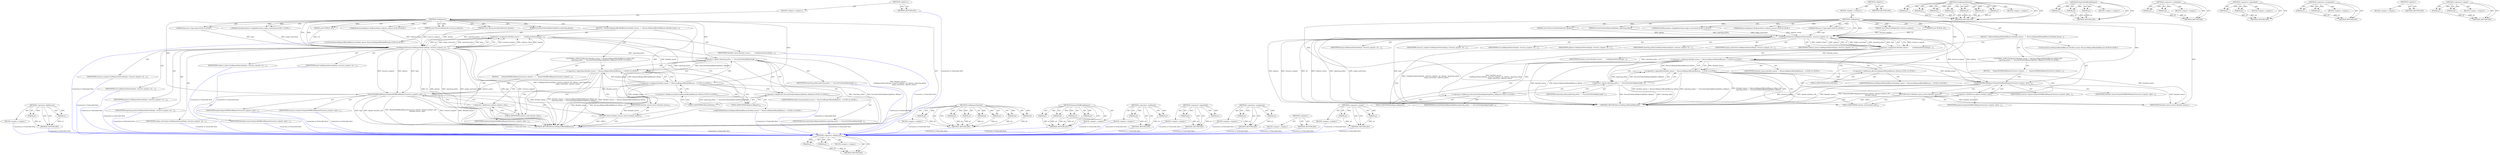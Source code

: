 digraph "&lt;operator&gt;.equals" {
vulnerable_105 [label=<(METHOD,&lt;operator&gt;.fieldAccess)>];
vulnerable_106 [label=<(PARAM,p1)>];
vulnerable_107 [label=<(PARAM,p2)>];
vulnerable_108 [label=<(BLOCK,&lt;empty&gt;,&lt;empty&gt;)>];
vulnerable_109 [label=<(METHOD_RETURN,ANY)>];
vulnerable_6 [label=<(METHOD,&lt;global&gt;)<SUB>1</SUB>>];
vulnerable_7 [label=<(BLOCK,&lt;empty&gt;,&lt;empty&gt;)<SUB>1</SUB>>];
vulnerable_8 [label=<(METHOD,CanRequest)<SUB>1</SUB>>];
vulnerable_9 [label="<(PARAM,Resource::Type type)<SUB>2</SUB>>"];
vulnerable_10 [label=<(PARAM,const ResourceRequest&amp; resource_request)<SUB>3</SUB>>];
vulnerable_11 [label=<(PARAM,const KURL&amp; url)<SUB>4</SUB>>];
vulnerable_12 [label=<(PARAM,const ResourceLoaderOptions&amp; options)<SUB>5</SUB>>];
vulnerable_13 [label=<(PARAM,SecurityViolationReportingPolicy reporting_policy)<SUB>6</SUB>>];
vulnerable_14 [label="<(PARAM,FetchParameters::OriginRestriction origin_restriction)<SUB>7</SUB>>"];
vulnerable_15 [label="<(PARAM,ResourceRequest::RedirectStatus redirect_status)<SUB>8</SUB>>"];
vulnerable_16 [label=<(BLOCK,{
  ResourceRequestBlockedReason blocked_reason...,{
  ResourceRequestBlockedReason blocked_reason...)<SUB>8</SUB>>];
vulnerable_17 [label="<(LOCAL,ResourceRequestBlockedReason blocked_reason: ResourceRequestBlockedReason)<SUB>9</SUB>>"];
vulnerable_18 [label=<(&lt;operator&gt;.assignment,blocked_reason =
      CanRequestInternal(type,...)<SUB>9</SUB>>];
vulnerable_19 [label=<(IDENTIFIER,blocked_reason,blocked_reason =
      CanRequestInternal(type,...)<SUB>9</SUB>>];
vulnerable_20 [label=<(CanRequestInternal,CanRequestInternal(type, resource_request, url,...)<SUB>10</SUB>>];
vulnerable_21 [label=<(IDENTIFIER,type,CanRequestInternal(type, resource_request, url,...)<SUB>10</SUB>>];
vulnerable_22 [label=<(IDENTIFIER,resource_request,CanRequestInternal(type, resource_request, url,...)<SUB>10</SUB>>];
vulnerable_23 [label=<(IDENTIFIER,url,CanRequestInternal(type, resource_request, url,...)<SUB>10</SUB>>];
vulnerable_24 [label=<(IDENTIFIER,options,CanRequestInternal(type, resource_request, url,...)<SUB>10</SUB>>];
vulnerable_25 [label=<(IDENTIFIER,reporting_policy,CanRequestInternal(type, resource_request, url,...)<SUB>10</SUB>>];
vulnerable_26 [label=<(IDENTIFIER,origin_restriction,CanRequestInternal(type, resource_request, url,...)<SUB>11</SUB>>];
vulnerable_27 [label=<(IDENTIFIER,redirect_status,CanRequestInternal(type, resource_request, url,...)<SUB>11</SUB>>];
vulnerable_28 [label="<(CONTROL_STRUCTURE,IF,if (blocked_reason != ResourceRequestBlockedReason::kNone &amp;&amp;
       reporting_policy == SecurityViolationReportingPolicy::kReport))<SUB>12</SUB>>"];
vulnerable_29 [label="<(&lt;operator&gt;.logicalAnd,blocked_reason != ResourceRequestBlockedReason:...)<SUB>12</SUB>>"];
vulnerable_30 [label="<(&lt;operator&gt;.notEquals,blocked_reason != ResourceRequestBlockedReason:...)<SUB>12</SUB>>"];
vulnerable_31 [label="<(IDENTIFIER,blocked_reason,blocked_reason != ResourceRequestBlockedReason:...)<SUB>12</SUB>>"];
vulnerable_32 [label="<(&lt;operator&gt;.fieldAccess,ResourceRequestBlockedReason::kNone)<SUB>12</SUB>>"];
vulnerable_33 [label="<(IDENTIFIER,ResourceRequestBlockedReason,blocked_reason != ResourceRequestBlockedReason:...)<SUB>12</SUB>>"];
vulnerable_34 [label=<(FIELD_IDENTIFIER,kNone,kNone)<SUB>12</SUB>>];
vulnerable_35 [label=<(&lt;operator&gt;.equals,reporting_policy == SecurityViolationReportingP...)<SUB>13</SUB>>];
vulnerable_36 [label=<(IDENTIFIER,reporting_policy,reporting_policy == SecurityViolationReportingP...)<SUB>13</SUB>>];
vulnerable_37 [label="<(&lt;operator&gt;.fieldAccess,SecurityViolationReportingPolicy::kReport)<SUB>13</SUB>>"];
vulnerable_38 [label=<(IDENTIFIER,SecurityViolationReportingPolicy,reporting_policy == SecurityViolationReportingP...)<SUB>13</SUB>>];
vulnerable_39 [label=<(FIELD_IDENTIFIER,kReport,kReport)<SUB>13</SUB>>];
vulnerable_40 [label=<(BLOCK,{
     DispatchDidBlockRequest(resource_request...,{
     DispatchDidBlockRequest(resource_request...)<SUB>13</SUB>>];
vulnerable_41 [label=<(DispatchDidBlockRequest,DispatchDidBlockRequest(resource_request, optio...)<SUB>14</SUB>>];
vulnerable_42 [label=<(IDENTIFIER,resource_request,DispatchDidBlockRequest(resource_request, optio...)<SUB>14</SUB>>];
vulnerable_43 [label=<(&lt;operator&gt;.fieldAccess,options.initiator_info)<SUB>14</SUB>>];
vulnerable_44 [label=<(IDENTIFIER,options,DispatchDidBlockRequest(resource_request, optio...)<SUB>14</SUB>>];
vulnerable_45 [label=<(FIELD_IDENTIFIER,initiator_info,initiator_info)<SUB>14</SUB>>];
vulnerable_46 [label=<(IDENTIFIER,blocked_reason,DispatchDidBlockRequest(resource_request, optio...)<SUB>15</SUB>>];
vulnerable_47 [label=<(RETURN,return blocked_reason;,return blocked_reason;)<SUB>17</SUB>>];
vulnerable_48 [label=<(IDENTIFIER,blocked_reason,return blocked_reason;)<SUB>17</SUB>>];
vulnerable_49 [label=<(METHOD_RETURN,ResourceRequestBlockedReason)<SUB>1</SUB>>];
vulnerable_51 [label=<(METHOD_RETURN,ANY)<SUB>1</SUB>>];
vulnerable_85 [label=<(METHOD,CanRequestInternal)>];
vulnerable_86 [label=<(PARAM,p1)>];
vulnerable_87 [label=<(PARAM,p2)>];
vulnerable_88 [label=<(PARAM,p3)>];
vulnerable_89 [label=<(PARAM,p4)>];
vulnerable_90 [label=<(PARAM,p5)>];
vulnerable_91 [label=<(PARAM,p6)>];
vulnerable_92 [label=<(PARAM,p7)>];
vulnerable_93 [label=<(BLOCK,&lt;empty&gt;,&lt;empty&gt;)>];
vulnerable_94 [label=<(METHOD_RETURN,ANY)>];
vulnerable_115 [label=<(METHOD,DispatchDidBlockRequest)>];
vulnerable_116 [label=<(PARAM,p1)>];
vulnerable_117 [label=<(PARAM,p2)>];
vulnerable_118 [label=<(PARAM,p3)>];
vulnerable_119 [label=<(BLOCK,&lt;empty&gt;,&lt;empty&gt;)>];
vulnerable_120 [label=<(METHOD_RETURN,ANY)>];
vulnerable_100 [label=<(METHOD,&lt;operator&gt;.notEquals)>];
vulnerable_101 [label=<(PARAM,p1)>];
vulnerable_102 [label=<(PARAM,p2)>];
vulnerable_103 [label=<(BLOCK,&lt;empty&gt;,&lt;empty&gt;)>];
vulnerable_104 [label=<(METHOD_RETURN,ANY)>];
vulnerable_95 [label=<(METHOD,&lt;operator&gt;.logicalAnd)>];
vulnerable_96 [label=<(PARAM,p1)>];
vulnerable_97 [label=<(PARAM,p2)>];
vulnerable_98 [label=<(BLOCK,&lt;empty&gt;,&lt;empty&gt;)>];
vulnerable_99 [label=<(METHOD_RETURN,ANY)>];
vulnerable_80 [label=<(METHOD,&lt;operator&gt;.assignment)>];
vulnerable_81 [label=<(PARAM,p1)>];
vulnerable_82 [label=<(PARAM,p2)>];
vulnerable_83 [label=<(BLOCK,&lt;empty&gt;,&lt;empty&gt;)>];
vulnerable_84 [label=<(METHOD_RETURN,ANY)>];
vulnerable_74 [label=<(METHOD,&lt;global&gt;)<SUB>1</SUB>>];
vulnerable_75 [label=<(BLOCK,&lt;empty&gt;,&lt;empty&gt;)>];
vulnerable_76 [label=<(METHOD_RETURN,ANY)>];
vulnerable_110 [label=<(METHOD,&lt;operator&gt;.equals)>];
vulnerable_111 [label=<(PARAM,p1)>];
vulnerable_112 [label=<(PARAM,p2)>];
vulnerable_113 [label=<(BLOCK,&lt;empty&gt;,&lt;empty&gt;)>];
vulnerable_114 [label=<(METHOD_RETURN,ANY)>];
fixed_106 [label=<(METHOD,&lt;operator&gt;.fieldAccess)>];
fixed_107 [label=<(PARAM,p1)>];
fixed_108 [label=<(PARAM,p2)>];
fixed_109 [label=<(BLOCK,&lt;empty&gt;,&lt;empty&gt;)>];
fixed_110 [label=<(METHOD_RETURN,ANY)>];
fixed_6 [label=<(METHOD,&lt;global&gt;)<SUB>1</SUB>>];
fixed_7 [label=<(BLOCK,&lt;empty&gt;,&lt;empty&gt;)<SUB>1</SUB>>];
fixed_8 [label=<(METHOD,CanRequest)<SUB>1</SUB>>];
fixed_9 [label="<(PARAM,Resource::Type type)<SUB>2</SUB>>"];
fixed_10 [label=<(PARAM,const ResourceRequest&amp; resource_request)<SUB>3</SUB>>];
fixed_11 [label=<(PARAM,const KURL&amp; url)<SUB>4</SUB>>];
fixed_12 [label=<(PARAM,const ResourceLoaderOptions&amp; options)<SUB>5</SUB>>];
fixed_13 [label=<(PARAM,SecurityViolationReportingPolicy reporting_policy)<SUB>6</SUB>>];
fixed_14 [label="<(PARAM,FetchParameters::OriginRestriction origin_restriction)<SUB>7</SUB>>"];
fixed_15 [label="<(PARAM,ResourceRequest::RedirectStatus redirect_status)<SUB>8</SUB>>"];
fixed_16 [label=<(BLOCK,{
  ResourceRequestBlockedReason blocked_reason...,{
  ResourceRequestBlockedReason blocked_reason...)<SUB>8</SUB>>];
fixed_17 [label="<(LOCAL,ResourceRequestBlockedReason blocked_reason: ResourceRequestBlockedReason)<SUB>9</SUB>>"];
fixed_18 [label=<(&lt;operator&gt;.assignment,blocked_reason =
      CanRequestInternal(type,...)<SUB>9</SUB>>];
fixed_19 [label=<(IDENTIFIER,blocked_reason,blocked_reason =
      CanRequestInternal(type,...)<SUB>9</SUB>>];
fixed_20 [label=<(CanRequestInternal,CanRequestInternal(type, resource_request, url,...)<SUB>10</SUB>>];
fixed_21 [label=<(IDENTIFIER,type,CanRequestInternal(type, resource_request, url,...)<SUB>10</SUB>>];
fixed_22 [label=<(IDENTIFIER,resource_request,CanRequestInternal(type, resource_request, url,...)<SUB>10</SUB>>];
fixed_23 [label=<(IDENTIFIER,url,CanRequestInternal(type, resource_request, url,...)<SUB>10</SUB>>];
fixed_24 [label=<(IDENTIFIER,options,CanRequestInternal(type, resource_request, url,...)<SUB>10</SUB>>];
fixed_25 [label=<(IDENTIFIER,reporting_policy,CanRequestInternal(type, resource_request, url,...)<SUB>10</SUB>>];
fixed_26 [label=<(IDENTIFIER,origin_restriction,CanRequestInternal(type, resource_request, url,...)<SUB>11</SUB>>];
fixed_27 [label=<(IDENTIFIER,redirect_status,CanRequestInternal(type, resource_request, url,...)<SUB>11</SUB>>];
fixed_28 [label="<(CONTROL_STRUCTURE,IF,if (blocked_reason != ResourceRequestBlockedReason::kNone &amp;&amp;
       reporting_policy == SecurityViolationReportingPolicy::kReport))<SUB>12</SUB>>"];
fixed_29 [label="<(&lt;operator&gt;.logicalAnd,blocked_reason != ResourceRequestBlockedReason:...)<SUB>12</SUB>>"];
fixed_30 [label="<(&lt;operator&gt;.notEquals,blocked_reason != ResourceRequestBlockedReason:...)<SUB>12</SUB>>"];
fixed_31 [label="<(IDENTIFIER,blocked_reason,blocked_reason != ResourceRequestBlockedReason:...)<SUB>12</SUB>>"];
fixed_32 [label="<(&lt;operator&gt;.fieldAccess,ResourceRequestBlockedReason::kNone)<SUB>12</SUB>>"];
fixed_33 [label="<(IDENTIFIER,ResourceRequestBlockedReason,blocked_reason != ResourceRequestBlockedReason:...)<SUB>12</SUB>>"];
fixed_34 [label=<(FIELD_IDENTIFIER,kNone,kNone)<SUB>12</SUB>>];
fixed_35 [label=<(&lt;operator&gt;.equals,reporting_policy == SecurityViolationReportingP...)<SUB>13</SUB>>];
fixed_36 [label=<(IDENTIFIER,reporting_policy,reporting_policy == SecurityViolationReportingP...)<SUB>13</SUB>>];
fixed_37 [label="<(&lt;operator&gt;.fieldAccess,SecurityViolationReportingPolicy::kReport)<SUB>13</SUB>>"];
fixed_38 [label=<(IDENTIFIER,SecurityViolationReportingPolicy,reporting_policy == SecurityViolationReportingP...)<SUB>13</SUB>>];
fixed_39 [label=<(FIELD_IDENTIFIER,kReport,kReport)<SUB>13</SUB>>];
fixed_40 [label=<(BLOCK,{
     DispatchDidBlockRequest(resource_request...,{
     DispatchDidBlockRequest(resource_request...)<SUB>13</SUB>>];
fixed_41 [label=<(DispatchDidBlockRequest,DispatchDidBlockRequest(resource_request, optio...)<SUB>14</SUB>>];
fixed_42 [label=<(IDENTIFIER,resource_request,DispatchDidBlockRequest(resource_request, optio...)<SUB>14</SUB>>];
fixed_43 [label=<(&lt;operator&gt;.fieldAccess,options.initiator_info)<SUB>14</SUB>>];
fixed_44 [label=<(IDENTIFIER,options,DispatchDidBlockRequest(resource_request, optio...)<SUB>14</SUB>>];
fixed_45 [label=<(FIELD_IDENTIFIER,initiator_info,initiator_info)<SUB>14</SUB>>];
fixed_46 [label=<(IDENTIFIER,blocked_reason,DispatchDidBlockRequest(resource_request, optio...)<SUB>15</SUB>>];
fixed_47 [label=<(IDENTIFIER,type,DispatchDidBlockRequest(resource_request, optio...)<SUB>15</SUB>>];
fixed_48 [label=<(RETURN,return blocked_reason;,return blocked_reason;)<SUB>17</SUB>>];
fixed_49 [label=<(IDENTIFIER,blocked_reason,return blocked_reason;)<SUB>17</SUB>>];
fixed_50 [label=<(METHOD_RETURN,ResourceRequestBlockedReason)<SUB>1</SUB>>];
fixed_52 [label=<(METHOD_RETURN,ANY)<SUB>1</SUB>>];
fixed_86 [label=<(METHOD,CanRequestInternal)>];
fixed_87 [label=<(PARAM,p1)>];
fixed_88 [label=<(PARAM,p2)>];
fixed_89 [label=<(PARAM,p3)>];
fixed_90 [label=<(PARAM,p4)>];
fixed_91 [label=<(PARAM,p5)>];
fixed_92 [label=<(PARAM,p6)>];
fixed_93 [label=<(PARAM,p7)>];
fixed_94 [label=<(BLOCK,&lt;empty&gt;,&lt;empty&gt;)>];
fixed_95 [label=<(METHOD_RETURN,ANY)>];
fixed_116 [label=<(METHOD,DispatchDidBlockRequest)>];
fixed_117 [label=<(PARAM,p1)>];
fixed_118 [label=<(PARAM,p2)>];
fixed_119 [label=<(PARAM,p3)>];
fixed_120 [label=<(PARAM,p4)>];
fixed_121 [label=<(BLOCK,&lt;empty&gt;,&lt;empty&gt;)>];
fixed_122 [label=<(METHOD_RETURN,ANY)>];
fixed_101 [label=<(METHOD,&lt;operator&gt;.notEquals)>];
fixed_102 [label=<(PARAM,p1)>];
fixed_103 [label=<(PARAM,p2)>];
fixed_104 [label=<(BLOCK,&lt;empty&gt;,&lt;empty&gt;)>];
fixed_105 [label=<(METHOD_RETURN,ANY)>];
fixed_96 [label=<(METHOD,&lt;operator&gt;.logicalAnd)>];
fixed_97 [label=<(PARAM,p1)>];
fixed_98 [label=<(PARAM,p2)>];
fixed_99 [label=<(BLOCK,&lt;empty&gt;,&lt;empty&gt;)>];
fixed_100 [label=<(METHOD_RETURN,ANY)>];
fixed_81 [label=<(METHOD,&lt;operator&gt;.assignment)>];
fixed_82 [label=<(PARAM,p1)>];
fixed_83 [label=<(PARAM,p2)>];
fixed_84 [label=<(BLOCK,&lt;empty&gt;,&lt;empty&gt;)>];
fixed_85 [label=<(METHOD_RETURN,ANY)>];
fixed_75 [label=<(METHOD,&lt;global&gt;)<SUB>1</SUB>>];
fixed_76 [label=<(BLOCK,&lt;empty&gt;,&lt;empty&gt;)>];
fixed_77 [label=<(METHOD_RETURN,ANY)>];
fixed_111 [label=<(METHOD,&lt;operator&gt;.equals)>];
fixed_112 [label=<(PARAM,p1)>];
fixed_113 [label=<(PARAM,p2)>];
fixed_114 [label=<(BLOCK,&lt;empty&gt;,&lt;empty&gt;)>];
fixed_115 [label=<(METHOD_RETURN,ANY)>];
vulnerable_105 -> vulnerable_106  [key=0, label="AST: "];
vulnerable_105 -> vulnerable_106  [key=1, label="DDG: "];
vulnerable_105 -> vulnerable_108  [key=0, label="AST: "];
vulnerable_105 -> vulnerable_107  [key=0, label="AST: "];
vulnerable_105 -> vulnerable_107  [key=1, label="DDG: "];
vulnerable_105 -> vulnerable_109  [key=0, label="AST: "];
vulnerable_105 -> vulnerable_109  [key=1, label="CFG: "];
vulnerable_106 -> vulnerable_109  [key=0, label="DDG: p1"];
vulnerable_107 -> vulnerable_109  [key=0, label="DDG: p2"];
vulnerable_6 -> vulnerable_7  [key=0, label="AST: "];
vulnerable_6 -> vulnerable_51  [key=0, label="AST: "];
vulnerable_6 -> vulnerable_51  [key=1, label="CFG: "];
vulnerable_7 -> vulnerable_8  [key=0, label="AST: "];
vulnerable_8 -> vulnerable_9  [key=0, label="AST: "];
vulnerable_8 -> vulnerable_9  [key=1, label="DDG: "];
vulnerable_8 -> vulnerable_10  [key=0, label="AST: "];
vulnerable_8 -> vulnerable_10  [key=1, label="DDG: "];
vulnerable_8 -> vulnerable_11  [key=0, label="AST: "];
vulnerable_8 -> vulnerable_11  [key=1, label="DDG: "];
vulnerable_8 -> vulnerable_12  [key=0, label="AST: "];
vulnerable_8 -> vulnerable_12  [key=1, label="DDG: "];
vulnerable_8 -> vulnerable_13  [key=0, label="AST: "];
vulnerable_8 -> vulnerable_13  [key=1, label="DDG: "];
vulnerable_8 -> vulnerable_14  [key=0, label="AST: "];
vulnerable_8 -> vulnerable_14  [key=1, label="DDG: "];
vulnerable_8 -> vulnerable_15  [key=0, label="AST: "];
vulnerable_8 -> vulnerable_15  [key=1, label="DDG: "];
vulnerable_8 -> vulnerable_16  [key=0, label="AST: "];
vulnerable_8 -> vulnerable_49  [key=0, label="AST: "];
vulnerable_8 -> vulnerable_20  [key=0, label="CFG: "];
vulnerable_8 -> vulnerable_20  [key=1, label="DDG: "];
vulnerable_8 -> vulnerable_48  [key=0, label="DDG: "];
vulnerable_8 -> vulnerable_30  [key=0, label="DDG: "];
vulnerable_8 -> vulnerable_35  [key=0, label="DDG: "];
vulnerable_8 -> vulnerable_41  [key=0, label="DDG: "];
vulnerable_9 -> vulnerable_20  [key=0, label="DDG: type"];
vulnerable_10 -> vulnerable_20  [key=0, label="DDG: resource_request"];
vulnerable_11 -> vulnerable_20  [key=0, label="DDG: url"];
vulnerable_12 -> vulnerable_20  [key=0, label="DDG: options"];
vulnerable_13 -> vulnerable_20  [key=0, label="DDG: reporting_policy"];
vulnerable_14 -> vulnerable_20  [key=0, label="DDG: origin_restriction"];
vulnerable_15 -> vulnerable_20  [key=0, label="DDG: redirect_status"];
vulnerable_16 -> vulnerable_17  [key=0, label="AST: "];
vulnerable_16 -> vulnerable_18  [key=0, label="AST: "];
vulnerable_16 -> vulnerable_28  [key=0, label="AST: "];
vulnerable_16 -> vulnerable_47  [key=0, label="AST: "];
vulnerable_18 -> vulnerable_19  [key=0, label="AST: "];
vulnerable_18 -> vulnerable_20  [key=0, label="AST: "];
vulnerable_18 -> vulnerable_34  [key=0, label="CFG: "];
vulnerable_18 -> vulnerable_49  [key=0, label="DDG: CanRequestInternal(type, resource_request, url, options, reporting_policy,
                         origin_restriction, redirect_status)"];
vulnerable_18 -> vulnerable_49  [key=1, label="DDG: blocked_reason =
      CanRequestInternal(type, resource_request, url, options, reporting_policy,
                         origin_restriction, redirect_status)"];
vulnerable_18 -> vulnerable_30  [key=0, label="DDG: blocked_reason"];
vulnerable_20 -> vulnerable_21  [key=0, label="AST: "];
vulnerable_20 -> vulnerable_22  [key=0, label="AST: "];
vulnerable_20 -> vulnerable_23  [key=0, label="AST: "];
vulnerable_20 -> vulnerable_24  [key=0, label="AST: "];
vulnerable_20 -> vulnerable_25  [key=0, label="AST: "];
vulnerable_20 -> vulnerable_26  [key=0, label="AST: "];
vulnerable_20 -> vulnerable_27  [key=0, label="AST: "];
vulnerable_20 -> vulnerable_18  [key=0, label="CFG: "];
vulnerable_20 -> vulnerable_18  [key=1, label="DDG: resource_request"];
vulnerable_20 -> vulnerable_18  [key=2, label="DDG: redirect_status"];
vulnerable_20 -> vulnerable_18  [key=3, label="DDG: options"];
vulnerable_20 -> vulnerable_18  [key=4, label="DDG: url"];
vulnerable_20 -> vulnerable_18  [key=5, label="DDG: origin_restriction"];
vulnerable_20 -> vulnerable_18  [key=6, label="DDG: reporting_policy"];
vulnerable_20 -> vulnerable_18  [key=7, label="DDG: type"];
vulnerable_20 -> vulnerable_49  [key=0, label="DDG: type"];
vulnerable_20 -> vulnerable_49  [key=1, label="DDG: resource_request"];
vulnerable_20 -> vulnerable_49  [key=2, label="DDG: url"];
vulnerable_20 -> vulnerable_49  [key=3, label="DDG: options"];
vulnerable_20 -> vulnerable_49  [key=4, label="DDG: reporting_policy"];
vulnerable_20 -> vulnerable_49  [key=5, label="DDG: origin_restriction"];
vulnerable_20 -> vulnerable_49  [key=6, label="DDG: redirect_status"];
vulnerable_20 -> vulnerable_35  [key=0, label="DDG: reporting_policy"];
vulnerable_20 -> vulnerable_41  [key=0, label="DDG: resource_request"];
vulnerable_20 -> vulnerable_41  [key=1, label="DDG: options"];
vulnerable_28 -> vulnerable_29  [key=0, label="AST: "];
vulnerable_28 -> vulnerable_40  [key=0, label="AST: "];
vulnerable_29 -> vulnerable_30  [key=0, label="AST: "];
vulnerable_29 -> vulnerable_35  [key=0, label="AST: "];
vulnerable_29 -> vulnerable_45  [key=0, label="CFG: "];
vulnerable_29 -> vulnerable_45  [key=1, label="CDG: "];
vulnerable_29 -> vulnerable_47  [key=0, label="CFG: "];
vulnerable_29 -> vulnerable_49  [key=0, label="DDG: blocked_reason != ResourceRequestBlockedReason::kNone"];
vulnerable_29 -> vulnerable_49  [key=1, label="DDG: reporting_policy == SecurityViolationReportingPolicy::kReport"];
vulnerable_29 -> vulnerable_49  [key=2, label="DDG: blocked_reason != ResourceRequestBlockedReason::kNone &amp;&amp;
       reporting_policy == SecurityViolationReportingPolicy::kReport"];
vulnerable_29 -> vulnerable_41  [key=0, label="CDG: "];
vulnerable_29 -> vulnerable_43  [key=0, label="CDG: "];
vulnerable_30 -> vulnerable_31  [key=0, label="AST: "];
vulnerable_30 -> vulnerable_32  [key=0, label="AST: "];
vulnerable_30 -> vulnerable_29  [key=0, label="CFG: "];
vulnerable_30 -> vulnerable_29  [key=1, label="DDG: blocked_reason"];
vulnerable_30 -> vulnerable_29  [key=2, label="DDG: ResourceRequestBlockedReason::kNone"];
vulnerable_30 -> vulnerable_39  [key=0, label="CFG: "];
vulnerable_30 -> vulnerable_39  [key=1, label="CDG: "];
vulnerable_30 -> vulnerable_49  [key=0, label="DDG: blocked_reason"];
vulnerable_30 -> vulnerable_49  [key=1, label="DDG: ResourceRequestBlockedReason::kNone"];
vulnerable_30 -> vulnerable_48  [key=0, label="DDG: blocked_reason"];
vulnerable_30 -> vulnerable_41  [key=0, label="DDG: blocked_reason"];
vulnerable_30 -> vulnerable_35  [key=0, label="CDG: "];
vulnerable_30 -> vulnerable_37  [key=0, label="CDG: "];
vulnerable_32 -> vulnerable_33  [key=0, label="AST: "];
vulnerable_32 -> vulnerable_34  [key=0, label="AST: "];
vulnerable_32 -> vulnerable_30  [key=0, label="CFG: "];
vulnerable_34 -> vulnerable_32  [key=0, label="CFG: "];
vulnerable_35 -> vulnerable_36  [key=0, label="AST: "];
vulnerable_35 -> vulnerable_37  [key=0, label="AST: "];
vulnerable_35 -> vulnerable_29  [key=0, label="CFG: "];
vulnerable_35 -> vulnerable_29  [key=1, label="DDG: reporting_policy"];
vulnerable_35 -> vulnerable_29  [key=2, label="DDG: SecurityViolationReportingPolicy::kReport"];
vulnerable_35 -> vulnerable_49  [key=0, label="DDG: reporting_policy"];
vulnerable_35 -> vulnerable_49  [key=1, label="DDG: SecurityViolationReportingPolicy::kReport"];
vulnerable_37 -> vulnerable_38  [key=0, label="AST: "];
vulnerable_37 -> vulnerable_39  [key=0, label="AST: "];
vulnerable_37 -> vulnerable_35  [key=0, label="CFG: "];
vulnerable_39 -> vulnerable_37  [key=0, label="CFG: "];
vulnerable_40 -> vulnerable_41  [key=0, label="AST: "];
vulnerable_41 -> vulnerable_42  [key=0, label="AST: "];
vulnerable_41 -> vulnerable_43  [key=0, label="AST: "];
vulnerable_41 -> vulnerable_46  [key=0, label="AST: "];
vulnerable_41 -> vulnerable_47  [key=0, label="CFG: "];
vulnerable_41 -> vulnerable_49  [key=0, label="DDG: resource_request"];
vulnerable_41 -> vulnerable_49  [key=1, label="DDG: options.initiator_info"];
vulnerable_41 -> vulnerable_49  [key=2, label="DDG: blocked_reason"];
vulnerable_41 -> vulnerable_49  [key=3, label="DDG: DispatchDidBlockRequest(resource_request, options.initiator_info,
                            blocked_reason)"];
vulnerable_41 -> vulnerable_48  [key=0, label="DDG: blocked_reason"];
vulnerable_43 -> vulnerable_44  [key=0, label="AST: "];
vulnerable_43 -> vulnerable_45  [key=0, label="AST: "];
vulnerable_43 -> vulnerable_41  [key=0, label="CFG: "];
vulnerable_45 -> vulnerable_43  [key=0, label="CFG: "];
vulnerable_47 -> vulnerable_48  [key=0, label="AST: "];
vulnerable_47 -> vulnerable_49  [key=0, label="CFG: "];
vulnerable_47 -> vulnerable_49  [key=1, label="DDG: &lt;RET&gt;"];
vulnerable_48 -> vulnerable_47  [key=0, label="DDG: blocked_reason"];
vulnerable_85 -> vulnerable_86  [key=0, label="AST: "];
vulnerable_85 -> vulnerable_86  [key=1, label="DDG: "];
vulnerable_85 -> vulnerable_93  [key=0, label="AST: "];
vulnerable_85 -> vulnerable_87  [key=0, label="AST: "];
vulnerable_85 -> vulnerable_87  [key=1, label="DDG: "];
vulnerable_85 -> vulnerable_94  [key=0, label="AST: "];
vulnerable_85 -> vulnerable_94  [key=1, label="CFG: "];
vulnerable_85 -> vulnerable_88  [key=0, label="AST: "];
vulnerable_85 -> vulnerable_88  [key=1, label="DDG: "];
vulnerable_85 -> vulnerable_89  [key=0, label="AST: "];
vulnerable_85 -> vulnerable_89  [key=1, label="DDG: "];
vulnerable_85 -> vulnerable_90  [key=0, label="AST: "];
vulnerable_85 -> vulnerable_90  [key=1, label="DDG: "];
vulnerable_85 -> vulnerable_91  [key=0, label="AST: "];
vulnerable_85 -> vulnerable_91  [key=1, label="DDG: "];
vulnerable_85 -> vulnerable_92  [key=0, label="AST: "];
vulnerable_85 -> vulnerable_92  [key=1, label="DDG: "];
vulnerable_86 -> vulnerable_94  [key=0, label="DDG: p1"];
vulnerable_87 -> vulnerable_94  [key=0, label="DDG: p2"];
vulnerable_88 -> vulnerable_94  [key=0, label="DDG: p3"];
vulnerable_89 -> vulnerable_94  [key=0, label="DDG: p4"];
vulnerable_90 -> vulnerable_94  [key=0, label="DDG: p5"];
vulnerable_91 -> vulnerable_94  [key=0, label="DDG: p6"];
vulnerable_92 -> vulnerable_94  [key=0, label="DDG: p7"];
vulnerable_115 -> vulnerable_116  [key=0, label="AST: "];
vulnerable_115 -> vulnerable_116  [key=1, label="DDG: "];
vulnerable_115 -> vulnerable_119  [key=0, label="AST: "];
vulnerable_115 -> vulnerable_117  [key=0, label="AST: "];
vulnerable_115 -> vulnerable_117  [key=1, label="DDG: "];
vulnerable_115 -> vulnerable_120  [key=0, label="AST: "];
vulnerable_115 -> vulnerable_120  [key=1, label="CFG: "];
vulnerable_115 -> vulnerable_118  [key=0, label="AST: "];
vulnerable_115 -> vulnerable_118  [key=1, label="DDG: "];
vulnerable_116 -> vulnerable_120  [key=0, label="DDG: p1"];
vulnerable_117 -> vulnerable_120  [key=0, label="DDG: p2"];
vulnerable_118 -> vulnerable_120  [key=0, label="DDG: p3"];
vulnerable_100 -> vulnerable_101  [key=0, label="AST: "];
vulnerable_100 -> vulnerable_101  [key=1, label="DDG: "];
vulnerable_100 -> vulnerable_103  [key=0, label="AST: "];
vulnerable_100 -> vulnerable_102  [key=0, label="AST: "];
vulnerable_100 -> vulnerable_102  [key=1, label="DDG: "];
vulnerable_100 -> vulnerable_104  [key=0, label="AST: "];
vulnerable_100 -> vulnerable_104  [key=1, label="CFG: "];
vulnerable_101 -> vulnerable_104  [key=0, label="DDG: p1"];
vulnerable_102 -> vulnerable_104  [key=0, label="DDG: p2"];
vulnerable_95 -> vulnerable_96  [key=0, label="AST: "];
vulnerable_95 -> vulnerable_96  [key=1, label="DDG: "];
vulnerable_95 -> vulnerable_98  [key=0, label="AST: "];
vulnerable_95 -> vulnerable_97  [key=0, label="AST: "];
vulnerable_95 -> vulnerable_97  [key=1, label="DDG: "];
vulnerable_95 -> vulnerable_99  [key=0, label="AST: "];
vulnerable_95 -> vulnerable_99  [key=1, label="CFG: "];
vulnerable_96 -> vulnerable_99  [key=0, label="DDG: p1"];
vulnerable_97 -> vulnerable_99  [key=0, label="DDG: p2"];
vulnerable_80 -> vulnerable_81  [key=0, label="AST: "];
vulnerable_80 -> vulnerable_81  [key=1, label="DDG: "];
vulnerable_80 -> vulnerable_83  [key=0, label="AST: "];
vulnerable_80 -> vulnerable_82  [key=0, label="AST: "];
vulnerable_80 -> vulnerable_82  [key=1, label="DDG: "];
vulnerable_80 -> vulnerable_84  [key=0, label="AST: "];
vulnerable_80 -> vulnerable_84  [key=1, label="CFG: "];
vulnerable_81 -> vulnerable_84  [key=0, label="DDG: p1"];
vulnerable_82 -> vulnerable_84  [key=0, label="DDG: p2"];
vulnerable_74 -> vulnerable_75  [key=0, label="AST: "];
vulnerable_74 -> vulnerable_76  [key=0, label="AST: "];
vulnerable_74 -> vulnerable_76  [key=1, label="CFG: "];
vulnerable_110 -> vulnerable_111  [key=0, label="AST: "];
vulnerable_110 -> vulnerable_111  [key=1, label="DDG: "];
vulnerable_110 -> vulnerable_113  [key=0, label="AST: "];
vulnerable_110 -> vulnerable_112  [key=0, label="AST: "];
vulnerable_110 -> vulnerable_112  [key=1, label="DDG: "];
vulnerable_110 -> vulnerable_114  [key=0, label="AST: "];
vulnerable_110 -> vulnerable_114  [key=1, label="CFG: "];
vulnerable_111 -> vulnerable_114  [key=0, label="DDG: p1"];
vulnerable_112 -> vulnerable_114  [key=0, label="DDG: p2"];
fixed_106 -> fixed_107  [key=0, label="AST: "];
fixed_106 -> fixed_107  [key=1, label="DDG: "];
fixed_106 -> fixed_109  [key=0, label="AST: "];
fixed_106 -> fixed_108  [key=0, label="AST: "];
fixed_106 -> fixed_108  [key=1, label="DDG: "];
fixed_106 -> fixed_110  [key=0, label="AST: "];
fixed_106 -> fixed_110  [key=1, label="CFG: "];
fixed_107 -> fixed_110  [key=0, label="DDG: p1"];
fixed_108 -> fixed_110  [key=0, label="DDG: p2"];
fixed_109 -> vulnerable_105  [color=blue, key=0, label="Connection to Vulnerable Root", penwidth="2.0", style=dashed];
fixed_110 -> vulnerable_105  [color=blue, key=0, label="Connection to Vulnerable Root", penwidth="2.0", style=dashed];
fixed_6 -> fixed_7  [key=0, label="AST: "];
fixed_6 -> fixed_52  [key=0, label="AST: "];
fixed_6 -> fixed_52  [key=1, label="CFG: "];
fixed_7 -> fixed_8  [key=0, label="AST: "];
fixed_8 -> fixed_9  [key=0, label="AST: "];
fixed_8 -> fixed_9  [key=1, label="DDG: "];
fixed_8 -> fixed_10  [key=0, label="AST: "];
fixed_8 -> fixed_10  [key=1, label="DDG: "];
fixed_8 -> fixed_11  [key=0, label="AST: "];
fixed_8 -> fixed_11  [key=1, label="DDG: "];
fixed_8 -> fixed_12  [key=0, label="AST: "];
fixed_8 -> fixed_12  [key=1, label="DDG: "];
fixed_8 -> fixed_13  [key=0, label="AST: "];
fixed_8 -> fixed_13  [key=1, label="DDG: "];
fixed_8 -> fixed_14  [key=0, label="AST: "];
fixed_8 -> fixed_14  [key=1, label="DDG: "];
fixed_8 -> fixed_15  [key=0, label="AST: "];
fixed_8 -> fixed_15  [key=1, label="DDG: "];
fixed_8 -> fixed_16  [key=0, label="AST: "];
fixed_8 -> fixed_50  [key=0, label="AST: "];
fixed_8 -> fixed_20  [key=0, label="CFG: "];
fixed_8 -> fixed_20  [key=1, label="DDG: "];
fixed_8 -> fixed_49  [key=0, label="DDG: "];
fixed_8 -> fixed_30  [key=0, label="DDG: "];
fixed_8 -> fixed_35  [key=0, label="DDG: "];
fixed_8 -> fixed_41  [key=0, label="DDG: "];
fixed_9 -> fixed_20  [key=0, label="DDG: type"];
fixed_10 -> fixed_20  [key=0, label="DDG: resource_request"];
fixed_11 -> fixed_20  [key=0, label="DDG: url"];
fixed_12 -> fixed_20  [key=0, label="DDG: options"];
fixed_13 -> fixed_20  [key=0, label="DDG: reporting_policy"];
fixed_14 -> fixed_20  [key=0, label="DDG: origin_restriction"];
fixed_15 -> fixed_20  [key=0, label="DDG: redirect_status"];
fixed_16 -> fixed_17  [key=0, label="AST: "];
fixed_16 -> fixed_18  [key=0, label="AST: "];
fixed_16 -> fixed_28  [key=0, label="AST: "];
fixed_16 -> fixed_48  [key=0, label="AST: "];
fixed_17 -> vulnerable_105  [color=blue, key=0, label="Connection to Vulnerable Root", penwidth="2.0", style=dashed];
fixed_18 -> fixed_19  [key=0, label="AST: "];
fixed_18 -> fixed_20  [key=0, label="AST: "];
fixed_18 -> fixed_34  [key=0, label="CFG: "];
fixed_18 -> fixed_50  [key=0, label="DDG: CanRequestInternal(type, resource_request, url, options, reporting_policy,
                         origin_restriction, redirect_status)"];
fixed_18 -> fixed_50  [key=1, label="DDG: blocked_reason =
      CanRequestInternal(type, resource_request, url, options, reporting_policy,
                         origin_restriction, redirect_status)"];
fixed_18 -> fixed_30  [key=0, label="DDG: blocked_reason"];
fixed_19 -> vulnerable_105  [color=blue, key=0, label="Connection to Vulnerable Root", penwidth="2.0", style=dashed];
fixed_20 -> fixed_21  [key=0, label="AST: "];
fixed_20 -> fixed_22  [key=0, label="AST: "];
fixed_20 -> fixed_23  [key=0, label="AST: "];
fixed_20 -> fixed_24  [key=0, label="AST: "];
fixed_20 -> fixed_25  [key=0, label="AST: "];
fixed_20 -> fixed_26  [key=0, label="AST: "];
fixed_20 -> fixed_27  [key=0, label="AST: "];
fixed_20 -> fixed_18  [key=0, label="CFG: "];
fixed_20 -> fixed_18  [key=1, label="DDG: resource_request"];
fixed_20 -> fixed_18  [key=2, label="DDG: redirect_status"];
fixed_20 -> fixed_18  [key=3, label="DDG: options"];
fixed_20 -> fixed_18  [key=4, label="DDG: url"];
fixed_20 -> fixed_18  [key=5, label="DDG: origin_restriction"];
fixed_20 -> fixed_18  [key=6, label="DDG: reporting_policy"];
fixed_20 -> fixed_18  [key=7, label="DDG: type"];
fixed_20 -> fixed_50  [key=0, label="DDG: type"];
fixed_20 -> fixed_50  [key=1, label="DDG: resource_request"];
fixed_20 -> fixed_50  [key=2, label="DDG: url"];
fixed_20 -> fixed_50  [key=3, label="DDG: options"];
fixed_20 -> fixed_50  [key=4, label="DDG: reporting_policy"];
fixed_20 -> fixed_50  [key=5, label="DDG: origin_restriction"];
fixed_20 -> fixed_50  [key=6, label="DDG: redirect_status"];
fixed_20 -> fixed_35  [key=0, label="DDG: reporting_policy"];
fixed_20 -> fixed_41  [key=0, label="DDG: resource_request"];
fixed_20 -> fixed_41  [key=1, label="DDG: options"];
fixed_20 -> fixed_41  [key=2, label="DDG: type"];
fixed_21 -> vulnerable_105  [color=blue, key=0, label="Connection to Vulnerable Root", penwidth="2.0", style=dashed];
fixed_22 -> vulnerable_105  [color=blue, key=0, label="Connection to Vulnerable Root", penwidth="2.0", style=dashed];
fixed_23 -> vulnerable_105  [color=blue, key=0, label="Connection to Vulnerable Root", penwidth="2.0", style=dashed];
fixed_24 -> vulnerable_105  [color=blue, key=0, label="Connection to Vulnerable Root", penwidth="2.0", style=dashed];
fixed_25 -> vulnerable_105  [color=blue, key=0, label="Connection to Vulnerable Root", penwidth="2.0", style=dashed];
fixed_26 -> vulnerable_105  [color=blue, key=0, label="Connection to Vulnerable Root", penwidth="2.0", style=dashed];
fixed_27 -> vulnerable_105  [color=blue, key=0, label="Connection to Vulnerable Root", penwidth="2.0", style=dashed];
fixed_28 -> fixed_29  [key=0, label="AST: "];
fixed_28 -> fixed_40  [key=0, label="AST: "];
fixed_29 -> fixed_30  [key=0, label="AST: "];
fixed_29 -> fixed_35  [key=0, label="AST: "];
fixed_29 -> fixed_45  [key=0, label="CFG: "];
fixed_29 -> fixed_45  [key=1, label="CDG: "];
fixed_29 -> fixed_48  [key=0, label="CFG: "];
fixed_29 -> fixed_50  [key=0, label="DDG: blocked_reason != ResourceRequestBlockedReason::kNone"];
fixed_29 -> fixed_50  [key=1, label="DDG: reporting_policy == SecurityViolationReportingPolicy::kReport"];
fixed_29 -> fixed_50  [key=2, label="DDG: blocked_reason != ResourceRequestBlockedReason::kNone &amp;&amp;
       reporting_policy == SecurityViolationReportingPolicy::kReport"];
fixed_29 -> fixed_41  [key=0, label="CDG: "];
fixed_29 -> fixed_43  [key=0, label="CDG: "];
fixed_30 -> fixed_31  [key=0, label="AST: "];
fixed_30 -> fixed_32  [key=0, label="AST: "];
fixed_30 -> fixed_29  [key=0, label="CFG: "];
fixed_30 -> fixed_29  [key=1, label="DDG: blocked_reason"];
fixed_30 -> fixed_29  [key=2, label="DDG: ResourceRequestBlockedReason::kNone"];
fixed_30 -> fixed_39  [key=0, label="CFG: "];
fixed_30 -> fixed_39  [key=1, label="CDG: "];
fixed_30 -> fixed_50  [key=0, label="DDG: blocked_reason"];
fixed_30 -> fixed_50  [key=1, label="DDG: ResourceRequestBlockedReason::kNone"];
fixed_30 -> fixed_49  [key=0, label="DDG: blocked_reason"];
fixed_30 -> fixed_41  [key=0, label="DDG: blocked_reason"];
fixed_30 -> fixed_35  [key=0, label="CDG: "];
fixed_30 -> fixed_37  [key=0, label="CDG: "];
fixed_31 -> vulnerable_105  [color=blue, key=0, label="Connection to Vulnerable Root", penwidth="2.0", style=dashed];
fixed_32 -> fixed_33  [key=0, label="AST: "];
fixed_32 -> fixed_34  [key=0, label="AST: "];
fixed_32 -> fixed_30  [key=0, label="CFG: "];
fixed_33 -> vulnerable_105  [color=blue, key=0, label="Connection to Vulnerable Root", penwidth="2.0", style=dashed];
fixed_34 -> fixed_32  [key=0, label="CFG: "];
fixed_35 -> fixed_36  [key=0, label="AST: "];
fixed_35 -> fixed_37  [key=0, label="AST: "];
fixed_35 -> fixed_29  [key=0, label="CFG: "];
fixed_35 -> fixed_29  [key=1, label="DDG: reporting_policy"];
fixed_35 -> fixed_29  [key=2, label="DDG: SecurityViolationReportingPolicy::kReport"];
fixed_35 -> fixed_50  [key=0, label="DDG: reporting_policy"];
fixed_35 -> fixed_50  [key=1, label="DDG: SecurityViolationReportingPolicy::kReport"];
fixed_36 -> vulnerable_105  [color=blue, key=0, label="Connection to Vulnerable Root", penwidth="2.0", style=dashed];
fixed_37 -> fixed_38  [key=0, label="AST: "];
fixed_37 -> fixed_39  [key=0, label="AST: "];
fixed_37 -> fixed_35  [key=0, label="CFG: "];
fixed_38 -> vulnerable_105  [color=blue, key=0, label="Connection to Vulnerable Root", penwidth="2.0", style=dashed];
fixed_39 -> fixed_37  [key=0, label="CFG: "];
fixed_40 -> fixed_41  [key=0, label="AST: "];
fixed_41 -> fixed_42  [key=0, label="AST: "];
fixed_41 -> fixed_43  [key=0, label="AST: "];
fixed_41 -> fixed_46  [key=0, label="AST: "];
fixed_41 -> fixed_47  [key=0, label="AST: "];
fixed_41 -> fixed_48  [key=0, label="CFG: "];
fixed_41 -> fixed_50  [key=0, label="DDG: resource_request"];
fixed_41 -> fixed_50  [key=1, label="DDG: options.initiator_info"];
fixed_41 -> fixed_50  [key=2, label="DDG: blocked_reason"];
fixed_41 -> fixed_50  [key=3, label="DDG: type"];
fixed_41 -> fixed_50  [key=4, label="DDG: DispatchDidBlockRequest(resource_request, options.initiator_info,
                            blocked_reason, type)"];
fixed_41 -> fixed_49  [key=0, label="DDG: blocked_reason"];
fixed_42 -> vulnerable_105  [color=blue, key=0, label="Connection to Vulnerable Root", penwidth="2.0", style=dashed];
fixed_43 -> fixed_44  [key=0, label="AST: "];
fixed_43 -> fixed_45  [key=0, label="AST: "];
fixed_43 -> fixed_41  [key=0, label="CFG: "];
fixed_44 -> vulnerable_105  [color=blue, key=0, label="Connection to Vulnerable Root", penwidth="2.0", style=dashed];
fixed_45 -> fixed_43  [key=0, label="CFG: "];
fixed_46 -> vulnerable_105  [color=blue, key=0, label="Connection to Vulnerable Root", penwidth="2.0", style=dashed];
fixed_47 -> vulnerable_105  [color=blue, key=0, label="Connection to Vulnerable Root", penwidth="2.0", style=dashed];
fixed_48 -> fixed_49  [key=0, label="AST: "];
fixed_48 -> fixed_50  [key=0, label="CFG: "];
fixed_48 -> fixed_50  [key=1, label="DDG: &lt;RET&gt;"];
fixed_49 -> fixed_48  [key=0, label="DDG: blocked_reason"];
fixed_50 -> vulnerable_105  [color=blue, key=0, label="Connection to Vulnerable Root", penwidth="2.0", style=dashed];
fixed_52 -> vulnerable_105  [color=blue, key=0, label="Connection to Vulnerable Root", penwidth="2.0", style=dashed];
fixed_86 -> fixed_87  [key=0, label="AST: "];
fixed_86 -> fixed_87  [key=1, label="DDG: "];
fixed_86 -> fixed_94  [key=0, label="AST: "];
fixed_86 -> fixed_88  [key=0, label="AST: "];
fixed_86 -> fixed_88  [key=1, label="DDG: "];
fixed_86 -> fixed_95  [key=0, label="AST: "];
fixed_86 -> fixed_95  [key=1, label="CFG: "];
fixed_86 -> fixed_89  [key=0, label="AST: "];
fixed_86 -> fixed_89  [key=1, label="DDG: "];
fixed_86 -> fixed_90  [key=0, label="AST: "];
fixed_86 -> fixed_90  [key=1, label="DDG: "];
fixed_86 -> fixed_91  [key=0, label="AST: "];
fixed_86 -> fixed_91  [key=1, label="DDG: "];
fixed_86 -> fixed_92  [key=0, label="AST: "];
fixed_86 -> fixed_92  [key=1, label="DDG: "];
fixed_86 -> fixed_93  [key=0, label="AST: "];
fixed_86 -> fixed_93  [key=1, label="DDG: "];
fixed_87 -> fixed_95  [key=0, label="DDG: p1"];
fixed_88 -> fixed_95  [key=0, label="DDG: p2"];
fixed_89 -> fixed_95  [key=0, label="DDG: p3"];
fixed_90 -> fixed_95  [key=0, label="DDG: p4"];
fixed_91 -> fixed_95  [key=0, label="DDG: p5"];
fixed_92 -> fixed_95  [key=0, label="DDG: p6"];
fixed_93 -> fixed_95  [key=0, label="DDG: p7"];
fixed_94 -> vulnerable_105  [color=blue, key=0, label="Connection to Vulnerable Root", penwidth="2.0", style=dashed];
fixed_95 -> vulnerable_105  [color=blue, key=0, label="Connection to Vulnerable Root", penwidth="2.0", style=dashed];
fixed_116 -> fixed_117  [key=0, label="AST: "];
fixed_116 -> fixed_117  [key=1, label="DDG: "];
fixed_116 -> fixed_121  [key=0, label="AST: "];
fixed_116 -> fixed_118  [key=0, label="AST: "];
fixed_116 -> fixed_118  [key=1, label="DDG: "];
fixed_116 -> fixed_122  [key=0, label="AST: "];
fixed_116 -> fixed_122  [key=1, label="CFG: "];
fixed_116 -> fixed_119  [key=0, label="AST: "];
fixed_116 -> fixed_119  [key=1, label="DDG: "];
fixed_116 -> fixed_120  [key=0, label="AST: "];
fixed_116 -> fixed_120  [key=1, label="DDG: "];
fixed_117 -> fixed_122  [key=0, label="DDG: p1"];
fixed_118 -> fixed_122  [key=0, label="DDG: p2"];
fixed_119 -> fixed_122  [key=0, label="DDG: p3"];
fixed_120 -> fixed_122  [key=0, label="DDG: p4"];
fixed_121 -> vulnerable_105  [color=blue, key=0, label="Connection to Vulnerable Root", penwidth="2.0", style=dashed];
fixed_122 -> vulnerable_105  [color=blue, key=0, label="Connection to Vulnerable Root", penwidth="2.0", style=dashed];
fixed_101 -> fixed_102  [key=0, label="AST: "];
fixed_101 -> fixed_102  [key=1, label="DDG: "];
fixed_101 -> fixed_104  [key=0, label="AST: "];
fixed_101 -> fixed_103  [key=0, label="AST: "];
fixed_101 -> fixed_103  [key=1, label="DDG: "];
fixed_101 -> fixed_105  [key=0, label="AST: "];
fixed_101 -> fixed_105  [key=1, label="CFG: "];
fixed_102 -> fixed_105  [key=0, label="DDG: p1"];
fixed_103 -> fixed_105  [key=0, label="DDG: p2"];
fixed_104 -> vulnerable_105  [color=blue, key=0, label="Connection to Vulnerable Root", penwidth="2.0", style=dashed];
fixed_105 -> vulnerable_105  [color=blue, key=0, label="Connection to Vulnerable Root", penwidth="2.0", style=dashed];
fixed_96 -> fixed_97  [key=0, label="AST: "];
fixed_96 -> fixed_97  [key=1, label="DDG: "];
fixed_96 -> fixed_99  [key=0, label="AST: "];
fixed_96 -> fixed_98  [key=0, label="AST: "];
fixed_96 -> fixed_98  [key=1, label="DDG: "];
fixed_96 -> fixed_100  [key=0, label="AST: "];
fixed_96 -> fixed_100  [key=1, label="CFG: "];
fixed_97 -> fixed_100  [key=0, label="DDG: p1"];
fixed_98 -> fixed_100  [key=0, label="DDG: p2"];
fixed_99 -> vulnerable_105  [color=blue, key=0, label="Connection to Vulnerable Root", penwidth="2.0", style=dashed];
fixed_100 -> vulnerable_105  [color=blue, key=0, label="Connection to Vulnerable Root", penwidth="2.0", style=dashed];
fixed_81 -> fixed_82  [key=0, label="AST: "];
fixed_81 -> fixed_82  [key=1, label="DDG: "];
fixed_81 -> fixed_84  [key=0, label="AST: "];
fixed_81 -> fixed_83  [key=0, label="AST: "];
fixed_81 -> fixed_83  [key=1, label="DDG: "];
fixed_81 -> fixed_85  [key=0, label="AST: "];
fixed_81 -> fixed_85  [key=1, label="CFG: "];
fixed_82 -> fixed_85  [key=0, label="DDG: p1"];
fixed_83 -> fixed_85  [key=0, label="DDG: p2"];
fixed_84 -> vulnerable_105  [color=blue, key=0, label="Connection to Vulnerable Root", penwidth="2.0", style=dashed];
fixed_85 -> vulnerable_105  [color=blue, key=0, label="Connection to Vulnerable Root", penwidth="2.0", style=dashed];
fixed_75 -> fixed_76  [key=0, label="AST: "];
fixed_75 -> fixed_77  [key=0, label="AST: "];
fixed_75 -> fixed_77  [key=1, label="CFG: "];
fixed_76 -> vulnerable_105  [color=blue, key=0, label="Connection to Vulnerable Root", penwidth="2.0", style=dashed];
fixed_77 -> vulnerable_105  [color=blue, key=0, label="Connection to Vulnerable Root", penwidth="2.0", style=dashed];
fixed_111 -> fixed_112  [key=0, label="AST: "];
fixed_111 -> fixed_112  [key=1, label="DDG: "];
fixed_111 -> fixed_114  [key=0, label="AST: "];
fixed_111 -> fixed_113  [key=0, label="AST: "];
fixed_111 -> fixed_113  [key=1, label="DDG: "];
fixed_111 -> fixed_115  [key=0, label="AST: "];
fixed_111 -> fixed_115  [key=1, label="CFG: "];
fixed_112 -> fixed_115  [key=0, label="DDG: p1"];
fixed_113 -> fixed_115  [key=0, label="DDG: p2"];
fixed_114 -> vulnerable_105  [color=blue, key=0, label="Connection to Vulnerable Root", penwidth="2.0", style=dashed];
fixed_115 -> vulnerable_105  [color=blue, key=0, label="Connection to Vulnerable Root", penwidth="2.0", style=dashed];
}
